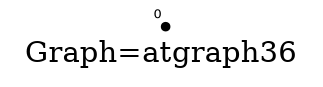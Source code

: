 /* Created by igraph 0.8.0-pre+0200568 */
graph {
  graph [
    label="Graph=atgraph36"
    labelloc=bottom
  ];
  0 [
    pos="0.000000,0.000000!"
    shape=point
    fontsize=6
    xlabel=0
  ];

}
